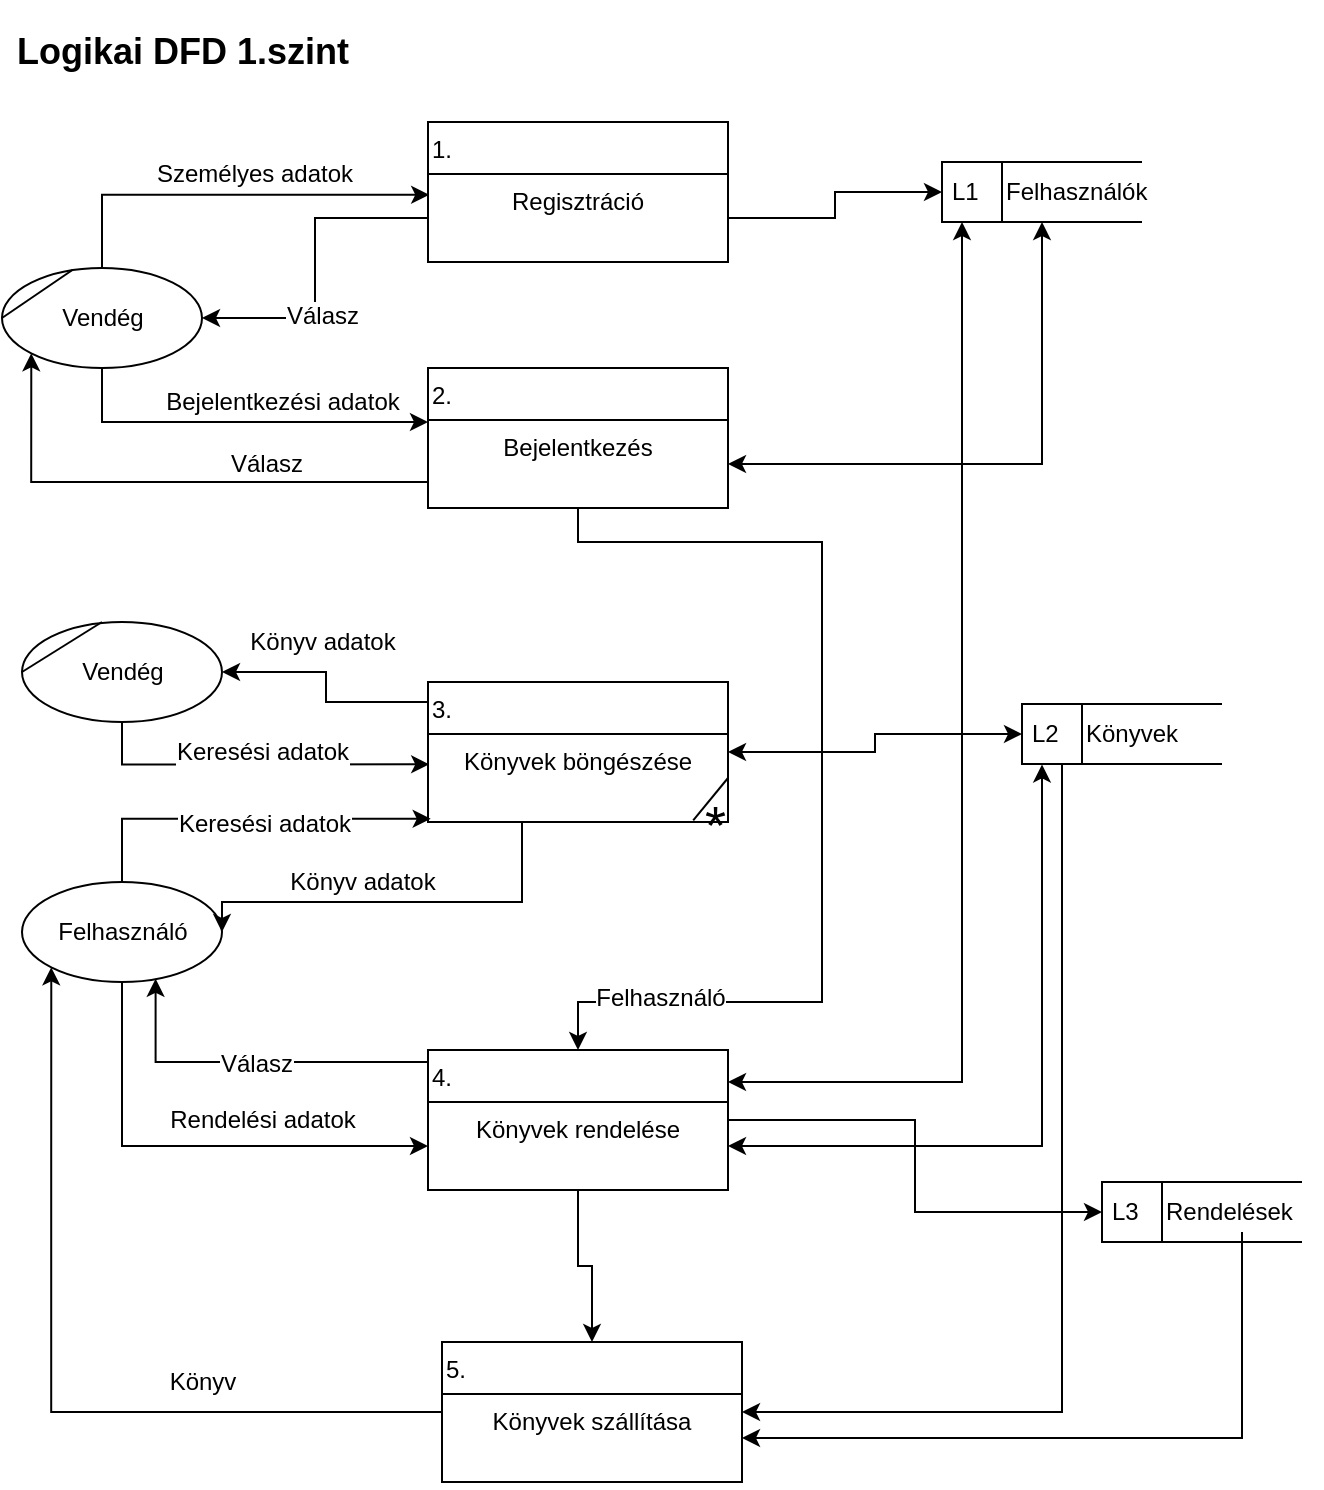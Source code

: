 <mxfile version="12.8.0" type="device" pages="5"><diagram id="Dex--o-Fg27r2lw3h0oc" name="Page-1"><mxGraphModel dx="1422" dy="713" grid="1" gridSize="10" guides="1" tooltips="1" connect="1" arrows="1" fold="1" page="1" pageScale="1" pageWidth="827" pageHeight="1169" math="0" shadow="0"><root><mxCell id="0"/><mxCell id="1" parent="0"/><mxCell id="naQja85ROLotgSGWXkZb-15" style="edgeStyle=orthogonalEdgeStyle;rounded=0;orthogonalLoop=1;jettySize=auto;html=1;entryX=0.004;entryY=0.236;entryDx=0;entryDy=0;entryPerimeter=0;" parent="1" source="naQja85ROLotgSGWXkZb-1" target="naQja85ROLotgSGWXkZb-8" edge="1"><mxGeometry relative="1" as="geometry"/></mxCell><mxCell id="naQja85ROLotgSGWXkZb-16" value="Személyes adatok" style="text;html=1;resizable=0;points=[];align=center;verticalAlign=middle;labelBackgroundColor=#ffffff;" parent="naQja85ROLotgSGWXkZb-15" vertex="1" connectable="0"><mxGeometry x="-0.318" y="-2" relative="1" as="geometry"><mxPoint x="44" y="-13" as="offset"/></mxGeometry></mxCell><mxCell id="naQja85ROLotgSGWXkZb-17" style="edgeStyle=orthogonalEdgeStyle;rounded=0;orthogonalLoop=1;jettySize=auto;html=1;" parent="1" source="naQja85ROLotgSGWXkZb-1" target="naQja85ROLotgSGWXkZb-12" edge="1"><mxGeometry relative="1" as="geometry"><Array as="points"><mxPoint x="100" y="270"/></Array></mxGeometry></mxCell><mxCell id="naQja85ROLotgSGWXkZb-18" value="Bejelentkezési adatok" style="text;html=1;resizable=0;points=[];align=center;verticalAlign=middle;labelBackgroundColor=#ffffff;" parent="naQja85ROLotgSGWXkZb-17" vertex="1" connectable="0"><mxGeometry x="0.052" y="32" relative="1" as="geometry"><mxPoint x="17" y="22" as="offset"/></mxGeometry></mxCell><mxCell id="naQja85ROLotgSGWXkZb-1" value="Vendég" style="shape=ellipse;html=1;dashed=0;whitespace=wrap;perimeter=ellipsePerimeter;" parent="1" vertex="1"><mxGeometry x="50" y="193" width="100" height="50" as="geometry"/></mxCell><mxCell id="naQja85ROLotgSGWXkZb-33" style="edgeStyle=orthogonalEdgeStyle;rounded=0;orthogonalLoop=1;jettySize=auto;html=1;entryX=0.009;entryY=0.964;entryDx=0;entryDy=0;entryPerimeter=0;startArrow=none;startFill=0;" parent="1" source="naQja85ROLotgSGWXkZb-2" target="naQja85ROLotgSGWXkZb-24" edge="1"><mxGeometry relative="1" as="geometry"/></mxCell><mxCell id="naQja85ROLotgSGWXkZb-34" value="Keresési adatok" style="text;html=1;resizable=0;points=[];align=center;verticalAlign=middle;labelBackgroundColor=#ffffff;" parent="naQja85ROLotgSGWXkZb-33" vertex="1" connectable="0"><mxGeometry x="0.441" y="-1" relative="1" as="geometry"><mxPoint x="-32" y="1" as="offset"/></mxGeometry></mxCell><mxCell id="naQja85ROLotgSGWXkZb-43" style="edgeStyle=orthogonalEdgeStyle;rounded=0;orthogonalLoop=1;jettySize=auto;html=1;startArrow=none;startFill=0;" parent="1" source="naQja85ROLotgSGWXkZb-2" target="naQja85ROLotgSGWXkZb-26" edge="1"><mxGeometry relative="1" as="geometry"/></mxCell><mxCell id="naQja85ROLotgSGWXkZb-44" value="Rendelési adatok" style="text;html=1;resizable=0;points=[];align=center;verticalAlign=middle;labelBackgroundColor=#ffffff;" parent="naQja85ROLotgSGWXkZb-43" vertex="1" connectable="0"><mxGeometry x="-0.326" y="35" relative="1" as="geometry"><mxPoint x="35" y="-10" as="offset"/></mxGeometry></mxCell><mxCell id="naQja85ROLotgSGWXkZb-2" value="Felhasználó" style="shape=ellipse;html=1;dashed=0;whitespace=wrap;perimeter=ellipsePerimeter;" parent="1" vertex="1"><mxGeometry x="60" y="500" width="100" height="50" as="geometry"/></mxCell><mxCell id="naQja85ROLotgSGWXkZb-7" value="1." style="swimlane;fontStyle=0;childLayout=stackLayout;horizontal=1;startSize=26;fillColor=none;horizontalStack=0;resizeParent=1;resizeParentMax=0;resizeLast=0;collapsible=1;marginBottom=0;align=left;" parent="1" vertex="1"><mxGeometry x="263" y="120" width="150" height="70" as="geometry"><mxRectangle x="350" y="180" width="40" height="26" as="alternateBounds"/></mxGeometry></mxCell><mxCell id="naQja85ROLotgSGWXkZb-8" value="Regisztráció" style="text;strokeColor=none;fillColor=none;align=center;verticalAlign=top;spacingLeft=4;spacingRight=4;overflow=hidden;rotatable=0;points=[[0,0.5],[1,0.5]];portConstraint=eastwest;" parent="naQja85ROLotgSGWXkZb-7" vertex="1"><mxGeometry y="26" width="150" height="44" as="geometry"/></mxCell><mxCell id="naQja85ROLotgSGWXkZb-19" style="edgeStyle=orthogonalEdgeStyle;rounded=0;orthogonalLoop=1;jettySize=auto;html=1;entryX=0;entryY=1;entryDx=0;entryDy=0;" parent="1" source="naQja85ROLotgSGWXkZb-11" target="naQja85ROLotgSGWXkZb-1" edge="1"><mxGeometry relative="1" as="geometry"><Array as="points"><mxPoint x="65" y="300"/></Array></mxGeometry></mxCell><mxCell id="naQja85ROLotgSGWXkZb-20" value="Válasz" style="text;html=1;resizable=0;points=[];align=center;verticalAlign=middle;labelBackgroundColor=#ffffff;" parent="naQja85ROLotgSGWXkZb-19" vertex="1" connectable="0"><mxGeometry x="-0.367" y="-3" relative="1" as="geometry"><mxPoint x="2" y="-6" as="offset"/></mxGeometry></mxCell><mxCell id="naQja85ROLotgSGWXkZb-45" style="edgeStyle=orthogonalEdgeStyle;rounded=0;orthogonalLoop=1;jettySize=auto;html=1;startArrow=none;startFill=0;" parent="1" source="naQja85ROLotgSGWXkZb-11" target="naQja85ROLotgSGWXkZb-25" edge="1"><mxGeometry relative="1" as="geometry"><Array as="points"><mxPoint x="338" y="330"/><mxPoint x="460" y="330"/><mxPoint x="460" y="560"/><mxPoint x="338" y="560"/></Array></mxGeometry></mxCell><mxCell id="naQja85ROLotgSGWXkZb-46" value="Felhasználó" style="text;html=1;resizable=0;points=[];align=center;verticalAlign=middle;labelBackgroundColor=#ffffff;" parent="naQja85ROLotgSGWXkZb-45" vertex="1" connectable="0"><mxGeometry x="0.748" y="-2" relative="1" as="geometry"><mxPoint as="offset"/></mxGeometry></mxCell><mxCell id="naQja85ROLotgSGWXkZb-11" value="2." style="swimlane;fontStyle=0;childLayout=stackLayout;horizontal=1;startSize=26;fillColor=none;horizontalStack=0;resizeParent=1;resizeParentMax=0;resizeLast=0;collapsible=1;marginBottom=0;align=left;" parent="1" vertex="1"><mxGeometry x="263" y="243" width="150" height="70" as="geometry"><mxRectangle x="350" y="180" width="40" height="26" as="alternateBounds"/></mxGeometry></mxCell><mxCell id="naQja85ROLotgSGWXkZb-12" value="Bejelentkezés" style="text;strokeColor=none;fillColor=none;align=center;verticalAlign=top;spacingLeft=4;spacingRight=4;overflow=hidden;rotatable=0;points=[[0,0.5],[1,0.5]];portConstraint=eastwest;" parent="naQja85ROLotgSGWXkZb-11" vertex="1"><mxGeometry y="26" width="150" height="44" as="geometry"/></mxCell><mxCell id="naQja85ROLotgSGWXkZb-22" style="edgeStyle=orthogonalEdgeStyle;rounded=0;orthogonalLoop=1;jettySize=auto;html=1;entryX=1;entryY=0.5;entryDx=0;entryDy=0;startArrow=classic;startFill=1;" parent="1" source="naQja85ROLotgSGWXkZb-13" target="naQja85ROLotgSGWXkZb-12" edge="1"><mxGeometry relative="1" as="geometry"/></mxCell><mxCell id="naQja85ROLotgSGWXkZb-13" value="L1" style="html=1;dashed=0;whitespace=wrap;shape=mxgraph.dfd.dataStoreID;align=left;spacingLeft=3;points=[[0,0],[0.5,0],[1,0],[0,0.5],[1,0.5],[0,1],[0.5,1],[1,1]];" parent="1" vertex="1"><mxGeometry x="520" y="140" width="100" height="30" as="geometry"/></mxCell><mxCell id="naQja85ROLotgSGWXkZb-21" style="edgeStyle=orthogonalEdgeStyle;rounded=0;orthogonalLoop=1;jettySize=auto;html=1;entryX=0;entryY=0.5;entryDx=0;entryDy=0;" parent="1" source="naQja85ROLotgSGWXkZb-8" target="naQja85ROLotgSGWXkZb-13" edge="1"><mxGeometry relative="1" as="geometry"/></mxCell><mxCell id="naQja85ROLotgSGWXkZb-31" style="edgeStyle=orthogonalEdgeStyle;rounded=0;orthogonalLoop=1;jettySize=auto;html=1;entryX=1;entryY=0.5;entryDx=0;entryDy=0;startArrow=none;startFill=0;" parent="1" source="naQja85ROLotgSGWXkZb-23" target="naQja85ROLotgSGWXkZb-27" edge="1"><mxGeometry relative="1" as="geometry"><Array as="points"><mxPoint x="212" y="410"/><mxPoint x="212" y="395"/></Array></mxGeometry></mxCell><mxCell id="naQja85ROLotgSGWXkZb-32" value="Könyv adatok" style="text;html=1;resizable=0;points=[];align=center;verticalAlign=middle;labelBackgroundColor=#ffffff;" parent="naQja85ROLotgSGWXkZb-31" vertex="1" connectable="0"><mxGeometry x="0.203" y="-4" relative="1" as="geometry"><mxPoint x="3" y="-11" as="offset"/></mxGeometry></mxCell><mxCell id="naQja85ROLotgSGWXkZb-35" style="edgeStyle=orthogonalEdgeStyle;rounded=0;orthogonalLoop=1;jettySize=auto;html=1;entryX=1;entryY=0.5;entryDx=0;entryDy=0;startArrow=none;startFill=0;" parent="1" source="naQja85ROLotgSGWXkZb-23" target="naQja85ROLotgSGWXkZb-2" edge="1"><mxGeometry relative="1" as="geometry"><Array as="points"><mxPoint x="310" y="510"/><mxPoint x="160" y="510"/></Array></mxGeometry></mxCell><mxCell id="naQja85ROLotgSGWXkZb-36" value="Könyv adatok" style="text;html=1;resizable=0;points=[];align=center;verticalAlign=middle;labelBackgroundColor=#ffffff;" parent="naQja85ROLotgSGWXkZb-35" vertex="1" connectable="0"><mxGeometry x="0.298" y="-3" relative="1" as="geometry"><mxPoint x="13" y="-7" as="offset"/></mxGeometry></mxCell><mxCell id="naQja85ROLotgSGWXkZb-38" style="edgeStyle=orthogonalEdgeStyle;rounded=0;orthogonalLoop=1;jettySize=auto;html=1;entryX=0;entryY=0.5;entryDx=0;entryDy=0;startArrow=classic;startFill=1;" parent="1" source="naQja85ROLotgSGWXkZb-23" target="naQja85ROLotgSGWXkZb-37" edge="1"><mxGeometry relative="1" as="geometry"/></mxCell><mxCell id="naQja85ROLotgSGWXkZb-23" value="3." style="swimlane;fontStyle=0;childLayout=stackLayout;horizontal=1;startSize=26;fillColor=none;horizontalStack=0;resizeParent=1;resizeParentMax=0;resizeLast=0;collapsible=1;marginBottom=0;align=left;" parent="1" vertex="1"><mxGeometry x="263" y="400" width="150" height="70" as="geometry"><mxRectangle x="350" y="180" width="40" height="26" as="alternateBounds"/></mxGeometry></mxCell><mxCell id="naQja85ROLotgSGWXkZb-24" value="Könyvek böngészése" style="text;strokeColor=none;fillColor=none;align=center;verticalAlign=top;spacingLeft=4;spacingRight=4;overflow=hidden;rotatable=0;points=[[0,0.5],[1,0.5]];portConstraint=eastwest;" parent="naQja85ROLotgSGWXkZb-23" vertex="1"><mxGeometry y="26" width="150" height="44" as="geometry"/></mxCell><mxCell id="naQja85ROLotgSGWXkZb-59" value="" style="endArrow=none;html=1;entryX=1;entryY=0.5;entryDx=0;entryDy=0;exitX=0.884;exitY=0.982;exitDx=0;exitDy=0;exitPerimeter=0;" parent="naQja85ROLotgSGWXkZb-23" source="naQja85ROLotgSGWXkZb-24" target="naQja85ROLotgSGWXkZb-24" edge="1"><mxGeometry width="50" height="50" relative="1" as="geometry"><mxPoint x="-213" y="470" as="sourcePoint"/><mxPoint x="-163" y="420" as="targetPoint"/></mxGeometry></mxCell><mxCell id="naQja85ROLotgSGWXkZb-39" style="edgeStyle=orthogonalEdgeStyle;rounded=0;orthogonalLoop=1;jettySize=auto;html=1;entryX=0.1;entryY=1;entryDx=0;entryDy=0;entryPerimeter=0;startArrow=classic;startFill=1;" parent="1" source="naQja85ROLotgSGWXkZb-25" target="naQja85ROLotgSGWXkZb-13" edge="1"><mxGeometry relative="1" as="geometry"><Array as="points"><mxPoint x="530" y="600"/></Array></mxGeometry></mxCell><mxCell id="naQja85ROLotgSGWXkZb-42" style="edgeStyle=orthogonalEdgeStyle;rounded=0;orthogonalLoop=1;jettySize=auto;html=1;entryX=0;entryY=0.5;entryDx=0;entryDy=0;startArrow=none;startFill=0;" parent="1" source="naQja85ROLotgSGWXkZb-25" target="naQja85ROLotgSGWXkZb-41" edge="1"><mxGeometry relative="1" as="geometry"/></mxCell><mxCell id="n5wov1AX1bAlxisEDjjd-2" style="edgeStyle=orthogonalEdgeStyle;rounded=0;orthogonalLoop=1;jettySize=auto;html=1;entryX=0.668;entryY=0.968;entryDx=0;entryDy=0;entryPerimeter=0;startArrow=none;startFill=0;endArrow=classic;endFill=1;fontSize=12;" parent="1" source="naQja85ROLotgSGWXkZb-25" target="naQja85ROLotgSGWXkZb-2" edge="1"><mxGeometry relative="1" as="geometry"><Array as="points"><mxPoint x="127" y="590"/></Array></mxGeometry></mxCell><mxCell id="n5wov1AX1bAlxisEDjjd-3" value="Válasz" style="text;html=1;resizable=0;points=[];align=center;verticalAlign=middle;labelBackgroundColor=#ffffff;fontSize=12;" parent="n5wov1AX1bAlxisEDjjd-2" vertex="1" connectable="0"><mxGeometry x="-0.029" y="1" relative="1" as="geometry"><mxPoint as="offset"/></mxGeometry></mxCell><mxCell id="8-DbtvxXJsFR5BbwrOw9-1" style="edgeStyle=orthogonalEdgeStyle;rounded=0;orthogonalLoop=1;jettySize=auto;html=1;entryX=0.5;entryY=0;entryDx=0;entryDy=0;startArrow=none;startFill=0;endArrow=classic;endFill=1;fontSize=12;" parent="1" source="naQja85ROLotgSGWXkZb-25" target="naQja85ROLotgSGWXkZb-52" edge="1"><mxGeometry relative="1" as="geometry"/></mxCell><mxCell id="naQja85ROLotgSGWXkZb-25" value="4." style="swimlane;fontStyle=0;childLayout=stackLayout;horizontal=1;startSize=26;fillColor=none;horizontalStack=0;resizeParent=1;resizeParentMax=0;resizeLast=0;collapsible=1;marginBottom=0;align=left;" parent="1" vertex="1"><mxGeometry x="263" y="584" width="150" height="70" as="geometry"><mxRectangle x="350" y="180" width="40" height="26" as="alternateBounds"/></mxGeometry></mxCell><mxCell id="naQja85ROLotgSGWXkZb-26" value="Könyvek rendelése" style="text;strokeColor=none;fillColor=none;align=center;verticalAlign=top;spacingLeft=4;spacingRight=4;overflow=hidden;rotatable=0;points=[[0,0.5],[1,0.5]];portConstraint=eastwest;" parent="naQja85ROLotgSGWXkZb-25" vertex="1"><mxGeometry y="26" width="150" height="44" as="geometry"/></mxCell><mxCell id="naQja85ROLotgSGWXkZb-29" style="edgeStyle=orthogonalEdgeStyle;rounded=0;orthogonalLoop=1;jettySize=auto;html=1;entryX=0.004;entryY=0.345;entryDx=0;entryDy=0;entryPerimeter=0;startArrow=none;startFill=0;" parent="1" source="naQja85ROLotgSGWXkZb-27" target="naQja85ROLotgSGWXkZb-24" edge="1"><mxGeometry relative="1" as="geometry"/></mxCell><mxCell id="naQja85ROLotgSGWXkZb-30" value="Keresési adatok" style="text;html=1;resizable=0;points=[];align=center;verticalAlign=middle;labelBackgroundColor=#ffffff;" parent="naQja85ROLotgSGWXkZb-29" vertex="1" connectable="0"><mxGeometry x="-0.211" y="-1" relative="1" as="geometry"><mxPoint x="22" y="-7" as="offset"/></mxGeometry></mxCell><mxCell id="naQja85ROLotgSGWXkZb-27" value="Vendég" style="shape=ellipse;html=1;dashed=0;whitespace=wrap;perimeter=ellipsePerimeter;align=center;" parent="1" vertex="1"><mxGeometry x="60" y="370" width="100" height="50" as="geometry"/></mxCell><mxCell id="naQja85ROLotgSGWXkZb-28" value="" style="endArrow=none;html=1;exitX=0;exitY=0.5;exitDx=0;exitDy=0;entryX=0.352;entryY=0.02;entryDx=0;entryDy=0;entryPerimeter=0;" parent="1" source="naQja85ROLotgSGWXkZb-1" target="naQja85ROLotgSGWXkZb-1" edge="1"><mxGeometry width="50" height="50" relative="1" as="geometry"><mxPoint x="50" y="240" as="sourcePoint"/><mxPoint x="90" y="190" as="targetPoint"/></mxGeometry></mxCell><mxCell id="naQja85ROLotgSGWXkZb-37" value="L2" style="html=1;dashed=0;whitespace=wrap;shape=mxgraph.dfd.dataStoreID;align=left;spacingLeft=3;points=[[0,0],[0.5,0],[1,0],[0,0.5],[1,0.5],[0,1],[0.5,1],[1,1]];" parent="1" vertex="1"><mxGeometry x="560" y="411" width="100" height="30" as="geometry"/></mxCell><mxCell id="naQja85ROLotgSGWXkZb-40" style="edgeStyle=orthogonalEdgeStyle;rounded=0;orthogonalLoop=1;jettySize=auto;html=1;entryX=0.1;entryY=1.007;entryDx=0;entryDy=0;entryPerimeter=0;startArrow=classic;startFill=1;" parent="1" source="naQja85ROLotgSGWXkZb-26" target="naQja85ROLotgSGWXkZb-37" edge="1"><mxGeometry relative="1" as="geometry"/></mxCell><mxCell id="naQja85ROLotgSGWXkZb-41" value="L3" style="html=1;dashed=0;whitespace=wrap;shape=mxgraph.dfd.dataStoreID;align=left;spacingLeft=3;points=[[0,0],[0.5,0],[1,0],[0,0.5],[1,0.5],[0,1],[0.5,1],[1,1]];" parent="1" vertex="1"><mxGeometry x="600" y="650" width="100" height="30" as="geometry"/></mxCell><mxCell id="naQja85ROLotgSGWXkZb-48" value="" style="endArrow=none;html=1;exitX=0;exitY=0.5;exitDx=0;exitDy=0;" parent="1" source="naQja85ROLotgSGWXkZb-27" edge="1"><mxGeometry width="50" height="50" relative="1" as="geometry"><mxPoint x="60" y="410" as="sourcePoint"/><mxPoint x="100" y="370" as="targetPoint"/></mxGeometry></mxCell><mxCell id="naQja85ROLotgSGWXkZb-49" value="Felhasználók" style="text;html=1;resizable=0;points=[];autosize=1;align=left;verticalAlign=top;spacingTop=-4;" parent="1" vertex="1"><mxGeometry x="550" y="145" width="90" height="20" as="geometry"/></mxCell><mxCell id="naQja85ROLotgSGWXkZb-50" value="Könyvek" style="text;html=1;resizable=0;points=[];autosize=1;align=left;verticalAlign=top;spacingTop=-4;" parent="1" vertex="1"><mxGeometry x="590" y="416" width="60" height="20" as="geometry"/></mxCell><mxCell id="naQja85ROLotgSGWXkZb-56" style="edgeStyle=orthogonalEdgeStyle;rounded=0;orthogonalLoop=1;jettySize=auto;html=1;entryX=1;entryY=0.5;entryDx=0;entryDy=0;startArrow=none;startFill=0;" parent="1" source="naQja85ROLotgSGWXkZb-51" target="naQja85ROLotgSGWXkZb-53" edge="1"><mxGeometry relative="1" as="geometry"/></mxCell><mxCell id="naQja85ROLotgSGWXkZb-51" value="Rendelések" style="text;html=1;resizable=0;points=[];autosize=1;align=left;verticalAlign=top;spacingTop=-4;" parent="1" vertex="1"><mxGeometry x="630" y="655" width="80" height="20" as="geometry"/></mxCell><mxCell id="naQja85ROLotgSGWXkZb-54" style="edgeStyle=orthogonalEdgeStyle;rounded=0;orthogonalLoop=1;jettySize=auto;html=1;startArrow=classic;startFill=1;endArrow=none;endFill=0;" parent="1" source="naQja85ROLotgSGWXkZb-52" target="naQja85ROLotgSGWXkZb-37" edge="1"><mxGeometry relative="1" as="geometry"><Array as="points"><mxPoint x="580" y="765"/></Array></mxGeometry></mxCell><mxCell id="naQja85ROLotgSGWXkZb-57" style="edgeStyle=orthogonalEdgeStyle;rounded=0;orthogonalLoop=1;jettySize=auto;html=1;entryX=0;entryY=1;entryDx=0;entryDy=0;startArrow=none;startFill=0;" parent="1" source="naQja85ROLotgSGWXkZb-52" target="naQja85ROLotgSGWXkZb-2" edge="1"><mxGeometry relative="1" as="geometry"/></mxCell><mxCell id="naQja85ROLotgSGWXkZb-58" value="Könyv" style="text;html=1;resizable=0;points=[];align=center;verticalAlign=middle;labelBackgroundColor=#ffffff;" parent="naQja85ROLotgSGWXkZb-57" vertex="1" connectable="0"><mxGeometry x="-0.381" y="-6" relative="1" as="geometry"><mxPoint x="9" y="-9" as="offset"/></mxGeometry></mxCell><mxCell id="naQja85ROLotgSGWXkZb-52" value="5." style="swimlane;fontStyle=0;childLayout=stackLayout;horizontal=1;startSize=26;fillColor=none;horizontalStack=0;resizeParent=1;resizeParentMax=0;resizeLast=0;collapsible=1;marginBottom=0;align=left;" parent="1" vertex="1"><mxGeometry x="270" y="730" width="150" height="70" as="geometry"><mxRectangle x="350" y="180" width="40" height="26" as="alternateBounds"/></mxGeometry></mxCell><mxCell id="naQja85ROLotgSGWXkZb-53" value="Könyvek szállítása" style="text;strokeColor=none;fillColor=none;align=center;verticalAlign=top;spacingLeft=4;spacingRight=4;overflow=hidden;rotatable=0;points=[[0,0.5],[1,0.5]];portConstraint=eastwest;" parent="naQja85ROLotgSGWXkZb-52" vertex="1"><mxGeometry y="26" width="150" height="44" as="geometry"/></mxCell><mxCell id="naQja85ROLotgSGWXkZb-60" value="*" style="text;html=1;resizable=0;points=[];autosize=1;align=right;verticalAlign=bottom;spacingTop=-4;fontSize=27;labelPosition=left;verticalLabelPosition=top;" parent="1" vertex="1"><mxGeometry x="413" y="490" width="20" height="20" as="geometry"/></mxCell><mxCell id="OhlNc0prwrBTpy8iQQ1R-1" style="edgeStyle=orthogonalEdgeStyle;rounded=0;orthogonalLoop=1;jettySize=auto;html=1;entryX=1;entryY=0.5;entryDx=0;entryDy=0;startArrow=none;startFill=0;endArrow=classic;endFill=1;fontSize=12;" parent="1" source="naQja85ROLotgSGWXkZb-8" target="naQja85ROLotgSGWXkZb-1" edge="1"><mxGeometry relative="1" as="geometry"/></mxCell><mxCell id="OhlNc0prwrBTpy8iQQ1R-2" value="Válasz" style="text;html=1;resizable=0;points=[];align=center;verticalAlign=middle;labelBackgroundColor=#ffffff;fontSize=12;" parent="OhlNc0prwrBTpy8iQQ1R-1" vertex="1" connectable="0"><mxGeometry x="0.191" y="-3" relative="1" as="geometry"><mxPoint x="6" y="8" as="offset"/></mxGeometry></mxCell><mxCell id="ct_XjQ8pzJp_ze86QV4Q-1" value="&lt;h2&gt;Logikai DFD 1.szint&lt;/h2&gt;" style="text;html=1;align=center;verticalAlign=middle;resizable=0;points=[];autosize=1;" vertex="1" parent="1"><mxGeometry x="50" y="60" width="180" height="50" as="geometry"/></mxCell></root></mxGraphModel></diagram><diagram id="E3DHKG3Lny0LKk9NBCO2" name="Page-2"><mxGraphModel dx="1673" dy="839" grid="1" gridSize="10" guides="1" tooltips="1" connect="1" arrows="1" fold="1" page="1" pageScale="1" pageWidth="827" pageHeight="1169" math="0" shadow="0"><root><mxCell id="fCQuZ8JdMavADfHyXUpM-0"/><mxCell id="fCQuZ8JdMavADfHyXUpM-1" parent="fCQuZ8JdMavADfHyXUpM-0"/><mxCell id="jLLs5Ni0uWfMCStu8Lew-0" style="edgeStyle=orthogonalEdgeStyle;rounded=0;orthogonalLoop=1;jettySize=auto;html=1;entryX=-0.004;entryY=0.331;entryDx=0;entryDy=0;entryPerimeter=0;startArrow=none;startFill=0;endArrow=classic;endFill=1;fontSize=12;" parent="fCQuZ8JdMavADfHyXUpM-1" source="fCQuZ8JdMavADfHyXUpM-3" target="DsXk8vYqBbhX0YfMfgaJ-3" edge="1"><mxGeometry relative="1" as="geometry"/></mxCell><mxCell id="jLLs5Ni0uWfMCStu8Lew-1" value="Személyes adatok" style="text;html=1;resizable=0;points=[];align=center;verticalAlign=middle;labelBackgroundColor=#ffffff;fontSize=12;" parent="jLLs5Ni0uWfMCStu8Lew-0" vertex="1" connectable="0"><mxGeometry x="-0.168" y="-1" relative="1" as="geometry"><mxPoint x="2" y="-8" as="offset"/></mxGeometry></mxCell><mxCell id="fCQuZ8JdMavADfHyXUpM-3" value="Vendég" style="shape=ellipse;html=1;dashed=0;whitespace=wrap;perimeter=ellipsePerimeter;fontSize=12;align=center;" parent="fCQuZ8JdMavADfHyXUpM-1" vertex="1"><mxGeometry x="30" y="235" width="100" height="50" as="geometry"/></mxCell><mxCell id="jZcaV0tnbiNQL_H4y_YL-9" value="1." style="swimlane;fontSize=12;align=left;" parent="fCQuZ8JdMavADfHyXUpM-1" vertex="1"><mxGeometry x="201" y="50" width="460" height="480" as="geometry"/></mxCell><mxCell id="EqII1HhAC6JN_2L8OOSk-2" style="edgeStyle=orthogonalEdgeStyle;rounded=0;orthogonalLoop=1;jettySize=auto;html=1;entryX=0.5;entryY=0;entryDx=0;entryDy=0;startArrow=none;startFill=0;endArrow=classic;endFill=1;fontSize=12;" parent="jZcaV0tnbiNQL_H4y_YL-9" source="DsXk8vYqBbhX0YfMfgaJ-0" target="DsXk8vYqBbhX0YfMfgaJ-5" edge="1"><mxGeometry relative="1" as="geometry"/></mxCell><mxCell id="DsXk8vYqBbhX0YfMfgaJ-0" value="1.1" style="swimlane;fontStyle=0;childLayout=stackLayout;horizontal=1;startSize=26;fillColor=none;horizontalStack=0;resizeParent=1;resizeParentMax=0;resizeLast=0;collapsible=1;marginBottom=0;fontSize=12;align=left;" parent="jZcaV0tnbiNQL_H4y_YL-9" vertex="1"><mxGeometry x="100" y="80" width="150" height="90" as="geometry"/></mxCell><mxCell id="DsXk8vYqBbhX0YfMfgaJ-3" value="Adatok megadása" style="text;strokeColor=none;fillColor=none;align=left;verticalAlign=top;spacingLeft=4;spacingRight=4;overflow=hidden;rotatable=0;points=[[0,0.5],[1,0.5]];portConstraint=eastwest;" parent="DsXk8vYqBbhX0YfMfgaJ-0" vertex="1"><mxGeometry y="26" width="150" height="64" as="geometry"/></mxCell><mxCell id="EqII1HhAC6JN_2L8OOSk-9" value="" style="endArrow=none;html=1;fontSize=12;exitX=0.828;exitY=1.019;exitDx=0;exitDy=0;exitPerimeter=0;entryX=1.009;entryY=0.731;entryDx=0;entryDy=0;entryPerimeter=0;" parent="DsXk8vYqBbhX0YfMfgaJ-0" source="DsXk8vYqBbhX0YfMfgaJ-3" target="DsXk8vYqBbhX0YfMfgaJ-3" edge="1"><mxGeometry width="50" height="50" relative="1" as="geometry"><mxPoint x="229" y="100" as="sourcePoint"/><mxPoint x="279" y="50" as="targetPoint"/></mxGeometry></mxCell><mxCell id="EqII1HhAC6JN_2L8OOSk-4" style="edgeStyle=orthogonalEdgeStyle;rounded=0;orthogonalLoop=1;jettySize=auto;html=1;entryX=0.5;entryY=0;entryDx=0;entryDy=0;startArrow=none;startFill=0;endArrow=classic;endFill=1;fontSize=12;" parent="jZcaV0tnbiNQL_H4y_YL-9" source="DsXk8vYqBbhX0YfMfgaJ-5" target="DsXk8vYqBbhX0YfMfgaJ-7" edge="1"><mxGeometry relative="1" as="geometry"/></mxCell><mxCell id="DsXk8vYqBbhX0YfMfgaJ-5" value="1.2" style="swimlane;fontStyle=0;childLayout=stackLayout;horizontal=1;startSize=26;fillColor=none;horizontalStack=0;resizeParent=1;resizeParentMax=0;resizeLast=0;collapsible=1;marginBottom=0;fontSize=12;align=left;" parent="jZcaV0tnbiNQL_H4y_YL-9" vertex="1"><mxGeometry x="100" y="210" width="150" height="90" as="geometry"/></mxCell><mxCell id="DsXk8vYqBbhX0YfMfgaJ-6" value="Felhasználó keresése" style="text;strokeColor=none;fillColor=none;align=left;verticalAlign=top;spacingLeft=4;spacingRight=4;overflow=hidden;rotatable=0;points=[[0,0.5],[1,0.5]];portConstraint=eastwest;" parent="DsXk8vYqBbhX0YfMfgaJ-5" vertex="1"><mxGeometry y="26" width="150" height="64" as="geometry"/></mxCell><mxCell id="EqII1HhAC6JN_2L8OOSk-10" value="" style="endArrow=none;html=1;fontSize=12;exitX=0.876;exitY=1.013;exitDx=0;exitDy=0;exitPerimeter=0;entryX=1.015;entryY=0.725;entryDx=0;entryDy=0;entryPerimeter=0;" parent="DsXk8vYqBbhX0YfMfgaJ-5" source="DsXk8vYqBbhX0YfMfgaJ-6" target="DsXk8vYqBbhX0YfMfgaJ-6" edge="1"><mxGeometry width="50" height="50" relative="1" as="geometry"><mxPoint x="134.2" y="-28.784" as="sourcePoint"/><mxPoint x="161.35" y="-47.216" as="targetPoint"/></mxGeometry></mxCell><mxCell id="DsXk8vYqBbhX0YfMfgaJ-7" value="1.3" style="swimlane;fontStyle=0;childLayout=stackLayout;horizontal=1;startSize=26;fillColor=none;horizontalStack=0;resizeParent=1;resizeParentMax=0;resizeLast=0;collapsible=1;marginBottom=0;fontSize=12;align=left;" parent="jZcaV0tnbiNQL_H4y_YL-9" vertex="1"><mxGeometry x="100" y="350" width="150" height="90" as="geometry"/></mxCell><mxCell id="DsXk8vYqBbhX0YfMfgaJ-8" value="Felhasználó létrehozása" style="text;strokeColor=none;fillColor=none;align=left;verticalAlign=top;spacingLeft=4;spacingRight=4;overflow=hidden;rotatable=0;points=[[0,0.5],[1,0.5]];portConstraint=eastwest;" parent="DsXk8vYqBbhX0YfMfgaJ-7" vertex="1"><mxGeometry y="26" width="150" height="64" as="geometry"/></mxCell><mxCell id="EqII1HhAC6JN_2L8OOSk-11" value="" style="endArrow=none;html=1;fontSize=12;exitX=0.908;exitY=0.988;exitDx=0;exitDy=0;exitPerimeter=0;entryX=0.999;entryY=0.663;entryDx=0;entryDy=0;entryPerimeter=0;" parent="DsXk8vYqBbhX0YfMfgaJ-7" source="DsXk8vYqBbhX0YfMfgaJ-8" target="DsXk8vYqBbhX0YfMfgaJ-8" edge="1"><mxGeometry width="50" height="50" relative="1" as="geometry"><mxPoint x="144.2" y="-158.784" as="sourcePoint"/><mxPoint x="171.35" y="-177.216" as="targetPoint"/></mxGeometry></mxCell><mxCell id="EqII1HhAC6JN_2L8OOSk-3" style="edgeStyle=orthogonalEdgeStyle;rounded=0;orthogonalLoop=1;jettySize=auto;html=1;entryX=1;entryY=0.5;entryDx=0;entryDy=0;startArrow=none;startFill=0;endArrow=classic;endFill=1;fontSize=12;" parent="jZcaV0tnbiNQL_H4y_YL-9" source="DsXk8vYqBbhX0YfMfgaJ-3" target="DsXk8vYqBbhX0YfMfgaJ-8" edge="1"><mxGeometry relative="1" as="geometry"><Array as="points"><mxPoint x="270" y="138"/><mxPoint x="270" y="408"/></Array></mxGeometry></mxCell><mxCell id="EqII1HhAC6JN_2L8OOSk-12" value="*" style="text;html=1;resizable=0;points=[];autosize=1;align=right;verticalAlign=bottom;spacingTop=-4;fontSize=27;labelPosition=left;verticalLabelPosition=top;" parent="jZcaV0tnbiNQL_H4y_YL-9" vertex="1"><mxGeometry x="249" y="190" width="20" height="20" as="geometry"/></mxCell><mxCell id="EqII1HhAC6JN_2L8OOSk-13" value="*" style="text;html=1;resizable=0;points=[];autosize=1;align=right;verticalAlign=bottom;spacingTop=-4;fontSize=27;labelPosition=left;verticalLabelPosition=top;" parent="jZcaV0tnbiNQL_H4y_YL-9" vertex="1"><mxGeometry x="250" y="320" width="20" height="20" as="geometry"/></mxCell><mxCell id="EqII1HhAC6JN_2L8OOSk-15" value="*" style="text;html=1;resizable=0;points=[];autosize=1;align=right;verticalAlign=bottom;spacingTop=-4;fontSize=27;labelPosition=left;verticalLabelPosition=top;" parent="jZcaV0tnbiNQL_H4y_YL-9" vertex="1"><mxGeometry x="250" y="460" width="20" height="20" as="geometry"/></mxCell><mxCell id="EqII1HhAC6JN_2L8OOSk-0" style="edgeStyle=orthogonalEdgeStyle;rounded=0;orthogonalLoop=1;jettySize=auto;html=1;entryX=0.5;entryY=1;entryDx=0;entryDy=0;startArrow=none;startFill=0;endArrow=classic;endFill=1;fontSize=12;" parent="fCQuZ8JdMavADfHyXUpM-1" source="DsXk8vYqBbhX0YfMfgaJ-8" target="fCQuZ8JdMavADfHyXUpM-3" edge="1"><mxGeometry relative="1" as="geometry"/></mxCell><mxCell id="EqII1HhAC6JN_2L8OOSk-1" value="Válasz" style="text;html=1;resizable=0;points=[];align=center;verticalAlign=middle;labelBackgroundColor=#ffffff;fontSize=12;" parent="EqII1HhAC6JN_2L8OOSk-0" vertex="1" connectable="0"><mxGeometry x="-0.105" y="-2" relative="1" as="geometry"><mxPoint as="offset"/></mxGeometry></mxCell><mxCell id="EqII1HhAC6JN_2L8OOSk-5" value="L1" style="html=1;dashed=0;whitespace=wrap;shape=mxgraph.dfd.dataStoreID;align=left;spacingLeft=3;points=[[0,0],[0.5,0],[1,0],[0,0.5],[1,0.5],[0,1],[0.5,1],[1,1]];fontSize=12;" parent="fCQuZ8JdMavADfHyXUpM-1" vertex="1"><mxGeometry x="710" y="285" width="100" height="30" as="geometry"/></mxCell><mxCell id="EqII1HhAC6JN_2L8OOSk-6" style="edgeStyle=orthogonalEdgeStyle;rounded=0;orthogonalLoop=1;jettySize=auto;html=1;startArrow=classic;startFill=1;endArrow=classic;endFill=1;fontSize=12;" parent="fCQuZ8JdMavADfHyXUpM-1" source="DsXk8vYqBbhX0YfMfgaJ-6" target="EqII1HhAC6JN_2L8OOSk-5" edge="1"><mxGeometry relative="1" as="geometry"/></mxCell><mxCell id="EqII1HhAC6JN_2L8OOSk-7" style="edgeStyle=orthogonalEdgeStyle;rounded=0;orthogonalLoop=1;jettySize=auto;html=1;entryX=0.624;entryY=1.127;entryDx=0;entryDy=0;entryPerimeter=0;startArrow=classic;startFill=1;endArrow=classic;endFill=1;fontSize=12;" parent="fCQuZ8JdMavADfHyXUpM-1" source="DsXk8vYqBbhX0YfMfgaJ-7" target="EqII1HhAC6JN_2L8OOSk-5" edge="1"><mxGeometry relative="1" as="geometry"><Array as="points"><mxPoint x="772" y="480"/></Array></mxGeometry></mxCell><mxCell id="EqII1HhAC6JN_2L8OOSk-8" value="Felhasználók" style="text;html=1;resizable=0;points=[];autosize=1;align=left;verticalAlign=top;spacingTop=-4;fontSize=12;" parent="fCQuZ8JdMavADfHyXUpM-1" vertex="1"><mxGeometry x="737" y="290" width="90" height="20" as="geometry"/></mxCell><mxCell id="davMU0-UtVftVSYCgHPj-0" value="&lt;h2&gt;Logikai DFD 1.szint&lt;/h2&gt;" style="text;html=1;align=center;verticalAlign=middle;resizable=0;points=[];autosize=1;" vertex="1" parent="fCQuZ8JdMavADfHyXUpM-1"><mxGeometry x="10" y="50" width="180" height="50" as="geometry"/></mxCell></root></mxGraphModel></diagram><diagram id="oXypNDcibYwx4IJJN26h" name="Page-3"><mxGraphModel dx="1422" dy="713" grid="1" gridSize="10" guides="1" tooltips="1" connect="1" arrows="1" fold="1" page="1" pageScale="1" pageWidth="827" pageHeight="1169" math="0" shadow="0"><root><mxCell id="x9KbBKffSNk6jEuZFqJx-0"/><mxCell id="x9KbBKffSNk6jEuZFqJx-1" parent="x9KbBKffSNk6jEuZFqJx-0"/><mxCell id="x9KbBKffSNk6jEuZFqJx-2" value="2." style="swimlane;fontSize=12;align=left;" parent="x9KbBKffSNk6jEuZFqJx-1" vertex="1"><mxGeometry x="250" y="60" width="310" height="410" as="geometry"/></mxCell><mxCell id="ZS1YKato7epYdzNAMd3u-12" style="edgeStyle=orthogonalEdgeStyle;rounded=0;orthogonalLoop=1;jettySize=auto;html=1;startArrow=none;startFill=0;endArrow=classic;endFill=1;fontSize=12;" parent="x9KbBKffSNk6jEuZFqJx-2" source="ZS1YKato7epYdzNAMd3u-2" target="ZS1YKato7epYdzNAMd3u-6" edge="1"><mxGeometry relative="1" as="geometry"/></mxCell><mxCell id="ZS1YKato7epYdzNAMd3u-2" value="2.1" style="swimlane;fontStyle=0;childLayout=stackLayout;horizontal=1;startSize=26;fillColor=none;horizontalStack=0;resizeParent=1;resizeParentMax=0;resizeLast=0;collapsible=1;marginBottom=0;fontSize=12;align=left;" parent="x9KbBKffSNk6jEuZFqJx-2" vertex="1"><mxGeometry x="85" y="80" width="140" height="90" as="geometry"/></mxCell><mxCell id="ZS1YKato7epYdzNAMd3u-4" value="Bejelentkezési adatok&#10;elemzése" style="text;strokeColor=none;fillColor=none;align=center;verticalAlign=top;spacingLeft=4;spacingRight=4;overflow=hidden;rotatable=0;points=[[0,0.5],[1,0.5]];portConstraint=eastwest;" parent="ZS1YKato7epYdzNAMd3u-2" vertex="1"><mxGeometry y="26" width="140" height="64" as="geometry"/></mxCell><mxCell id="31lo3D4Q2ci4cJuALEiD-1" value="" style="endArrow=none;html=1;fontSize=12;exitX=0.787;exitY=1;exitDx=0;exitDy=0;exitPerimeter=0;entryX=1.016;entryY=0.662;entryDx=0;entryDy=0;entryPerimeter=0;" parent="ZS1YKato7epYdzNAMd3u-2" source="ZS1YKato7epYdzNAMd3u-4" target="ZS1YKato7epYdzNAMd3u-4" edge="1"><mxGeometry width="50" height="50" relative="1" as="geometry"><mxPoint x="115" y="110" as="sourcePoint"/><mxPoint x="165" y="60" as="targetPoint"/></mxGeometry></mxCell><mxCell id="ZS1YKato7epYdzNAMd3u-6" value="2.2" style="swimlane;fontStyle=0;childLayout=stackLayout;horizontal=1;startSize=26;fillColor=none;horizontalStack=0;resizeParent=1;resizeParentMax=0;resizeLast=0;collapsible=1;marginBottom=0;fontSize=12;align=left;" parent="x9KbBKffSNk6jEuZFqJx-2" vertex="1"><mxGeometry x="85" y="270" width="140" height="90" as="geometry"/></mxCell><mxCell id="ZS1YKato7epYdzNAMd3u-7" value="Bejelentkezési adatok&#10;ellenőrzése" style="text;strokeColor=none;fillColor=none;align=center;verticalAlign=top;spacingLeft=4;spacingRight=4;overflow=hidden;rotatable=0;points=[[0,0.5],[1,0.5]];portConstraint=eastwest;" parent="ZS1YKato7epYdzNAMd3u-6" vertex="1"><mxGeometry y="26" width="140" height="64" as="geometry"/></mxCell><mxCell id="31lo3D4Q2ci4cJuALEiD-2" value="" style="endArrow=none;html=1;fontSize=12;exitX=0.821;exitY=1.006;exitDx=0;exitDy=0;exitPerimeter=0;entryX=1.004;entryY=0.669;entryDx=0;entryDy=0;entryPerimeter=0;" parent="ZS1YKato7epYdzNAMd3u-6" source="ZS1YKato7epYdzNAMd3u-7" target="ZS1YKato7epYdzNAMd3u-7" edge="1"><mxGeometry width="50" height="50" relative="1" as="geometry"><mxPoint x="165" y="40" as="sourcePoint"/><mxPoint x="145" y="70" as="targetPoint"/></mxGeometry></mxCell><mxCell id="31lo3D4Q2ci4cJuALEiD-3" value="*" style="text;html=1;resizable=0;points=[];autosize=1;align=right;verticalAlign=bottom;spacingTop=-4;fontSize=27;labelPosition=left;verticalLabelPosition=top;" parent="x9KbBKffSNk6jEuZFqJx-2" vertex="1"><mxGeometry x="225" y="185" width="20" height="20" as="geometry"/></mxCell><mxCell id="31lo3D4Q2ci4cJuALEiD-4" value="*" style="text;html=1;resizable=0;points=[];autosize=1;align=right;verticalAlign=bottom;spacingTop=-4;fontSize=27;labelPosition=left;verticalLabelPosition=top;" parent="x9KbBKffSNk6jEuZFqJx-2" vertex="1"><mxGeometry x="225" y="380" width="20" height="20" as="geometry"/></mxCell><mxCell id="ZS1YKato7epYdzNAMd3u-8" style="edgeStyle=orthogonalEdgeStyle;rounded=0;orthogonalLoop=1;jettySize=auto;html=1;startArrow=none;startFill=0;endArrow=classic;endFill=1;fontSize=12;" parent="x9KbBKffSNk6jEuZFqJx-1" source="ZS1YKato7epYdzNAMd3u-0" target="ZS1YKato7epYdzNAMd3u-4" edge="1"><mxGeometry relative="1" as="geometry"/></mxCell><mxCell id="ZS1YKato7epYdzNAMd3u-10" value="Bejelentkezési adatok" style="text;html=1;resizable=0;points=[];align=center;verticalAlign=middle;labelBackgroundColor=#ffffff;fontSize=12;" parent="ZS1YKato7epYdzNAMd3u-8" vertex="1" connectable="0"><mxGeometry x="-0.076" y="-2" relative="1" as="geometry"><mxPoint as="offset"/></mxGeometry></mxCell><mxCell id="ZS1YKato7epYdzNAMd3u-0" value="Vendég" style="shape=ellipse;html=1;dashed=0;whitespace=wrap;perimeter=ellipsePerimeter;fontSize=12;align=center;" parent="x9KbBKffSNk6jEuZFqJx-1" vertex="1"><mxGeometry x="50" y="250" width="100" height="50" as="geometry"/></mxCell><mxCell id="ZS1YKato7epYdzNAMd3u-1" value="L1" style="html=1;dashed=0;whitespace=wrap;shape=mxgraph.dfd.dataStoreID;align=left;spacingLeft=3;points=[[0,0],[0.5,0],[1,0],[0,0.5],[1,0.5],[0,1],[0.5,1],[1,1]];fontSize=12;" parent="x9KbBKffSNk6jEuZFqJx-1" vertex="1"><mxGeometry x="680" y="250" width="100" height="30" as="geometry"/></mxCell><mxCell id="ZS1YKato7epYdzNAMd3u-9" style="edgeStyle=orthogonalEdgeStyle;rounded=0;orthogonalLoop=1;jettySize=auto;html=1;entryX=0.5;entryY=1;entryDx=0;entryDy=0;startArrow=none;startFill=0;endArrow=classic;endFill=1;fontSize=12;" parent="x9KbBKffSNk6jEuZFqJx-1" source="ZS1YKato7epYdzNAMd3u-7" target="ZS1YKato7epYdzNAMd3u-0" edge="1"><mxGeometry relative="1" as="geometry"/></mxCell><mxCell id="ZS1YKato7epYdzNAMd3u-11" value="Válasz" style="text;html=1;resizable=0;points=[];align=center;verticalAlign=middle;labelBackgroundColor=#ffffff;fontSize=12;" parent="ZS1YKato7epYdzNAMd3u-9" vertex="1" connectable="0"><mxGeometry x="0.253" y="-2" relative="1" as="geometry"><mxPoint x="37" y="2" as="offset"/></mxGeometry></mxCell><mxCell id="ZS1YKato7epYdzNAMd3u-13" style="edgeStyle=orthogonalEdgeStyle;rounded=0;orthogonalLoop=1;jettySize=auto;html=1;entryX=0.5;entryY=1;entryDx=0;entryDy=0;startArrow=classic;startFill=1;endArrow=classic;endFill=1;fontSize=12;" parent="x9KbBKffSNk6jEuZFqJx-1" source="ZS1YKato7epYdzNAMd3u-7" target="ZS1YKato7epYdzNAMd3u-1" edge="1"><mxGeometry relative="1" as="geometry"/></mxCell><mxCell id="ZS1YKato7epYdzNAMd3u-14" value="Felhasználók" style="text;html=1;resizable=0;points=[];autosize=1;align=left;verticalAlign=top;spacingTop=-4;fontSize=12;" parent="x9KbBKffSNk6jEuZFqJx-1" vertex="1"><mxGeometry x="710" y="255" width="90" height="20" as="geometry"/></mxCell><mxCell id="nFVy-PHmqgMYp6NFJEBW-0" value="3." style="swimlane;fontStyle=0;childLayout=stackLayout;horizontal=1;startSize=26;fillColor=none;horizontalStack=0;resizeParent=1;resizeParentMax=0;resizeLast=0;collapsible=1;marginBottom=0;fontSize=12;align=left;" parent="x9KbBKffSNk6jEuZFqJx-1" vertex="1"><mxGeometry x="335" y="530" width="140" height="90" as="geometry"/></mxCell><mxCell id="nFVy-PHmqgMYp6NFJEBW-1" value="Könyvek rendelése" style="text;strokeColor=none;fillColor=none;align=center;verticalAlign=top;spacingLeft=4;spacingRight=4;overflow=hidden;rotatable=0;points=[[0,0.5],[1,0.5]];portConstraint=eastwest;" parent="nFVy-PHmqgMYp6NFJEBW-0" vertex="1"><mxGeometry y="26" width="140" height="64" as="geometry"/></mxCell><mxCell id="31lo3D4Q2ci4cJuALEiD-0" style="edgeStyle=orthogonalEdgeStyle;rounded=0;orthogonalLoop=1;jettySize=auto;html=1;startArrow=none;startFill=0;endArrow=classic;endFill=1;fontSize=12;" parent="x9KbBKffSNk6jEuZFqJx-1" source="ZS1YKato7epYdzNAMd3u-6" target="nFVy-PHmqgMYp6NFJEBW-0" edge="1"><mxGeometry relative="1" as="geometry"/></mxCell><mxCell id="aMZDS9oaFJ3V6MexAD06-0" value="&lt;h2&gt;Logikai DFD 1.szint&lt;/h2&gt;" style="text;html=1;align=center;verticalAlign=middle;resizable=0;points=[];autosize=1;" vertex="1" parent="x9KbBKffSNk6jEuZFqJx-1"><mxGeometry x="50" y="60" width="180" height="50" as="geometry"/></mxCell></root></mxGraphModel></diagram><diagram id="VJiVMKmZt5_cMkcxOYdu" name="Page-4"><mxGraphModel dx="1185" dy="594" grid="1" gridSize="10" guides="1" tooltips="1" connect="1" arrows="1" fold="1" page="1" pageScale="1" pageWidth="827" pageHeight="1169" math="0" shadow="0"><root><mxCell id="zSbrT-9ReSf4nZZEby3H-0"/><mxCell id="zSbrT-9ReSf4nZZEby3H-1" parent="zSbrT-9ReSf4nZZEby3H-0"/><mxCell id="zSbrT-9ReSf4nZZEby3H-2" value="4." style="swimlane;fontSize=12;align=left;" parent="zSbrT-9ReSf4nZZEby3H-1" vertex="1"><mxGeometry x="240" y="220" width="330" height="430" as="geometry"/></mxCell><mxCell id="ty2SfBKnXwJOnlpgLOHu-3" style="edgeStyle=orthogonalEdgeStyle;rounded=0;orthogonalLoop=1;jettySize=auto;html=1;entryX=0.433;entryY=-0.026;entryDx=0;entryDy=0;entryPerimeter=0;startArrow=none;startFill=0;endArrow=classic;endFill=1;fontSize=12;" parent="zSbrT-9ReSf4nZZEby3H-2" source="FAqvlyqn1pm61bF60Xv--0" target="2sVFF5q8sb4K1rJ43q0y-3" edge="1"><mxGeometry relative="1" as="geometry"/></mxCell><mxCell id="FAqvlyqn1pm61bF60Xv--0" value="4.1" style="swimlane;fontStyle=0;childLayout=stackLayout;horizontal=1;startSize=26;fillColor=none;horizontalStack=0;resizeParent=1;resizeParentMax=0;resizeLast=0;collapsible=1;marginBottom=0;align=left;" parent="zSbrT-9ReSf4nZZEby3H-2" vertex="1"><mxGeometry x="35" y="50" width="150" height="70" as="geometry"><mxRectangle x="350" y="180" width="40" height="26" as="alternateBounds"/></mxGeometry></mxCell><mxCell id="FAqvlyqn1pm61bF60Xv--1" value="Rendelési adatok&#10;ellenőrzése" style="text;strokeColor=none;fillColor=none;align=center;verticalAlign=top;spacingLeft=4;spacingRight=4;overflow=hidden;rotatable=0;points=[[0,0.5],[1,0.5]];portConstraint=eastwest;" parent="FAqvlyqn1pm61bF60Xv--0" vertex="1"><mxGeometry y="26" width="150" height="44" as="geometry"/></mxCell><mxCell id="2sVFF5q8sb4K1rJ43q0y-3" value="4.3" style="swimlane;fontStyle=0;childLayout=stackLayout;horizontal=1;startSize=26;fillColor=none;horizontalStack=0;resizeParent=1;resizeParentMax=0;resizeLast=0;collapsible=1;marginBottom=0;align=left;" parent="zSbrT-9ReSf4nZZEby3H-2" vertex="1"><mxGeometry x="45" y="255" width="150" height="70" as="geometry"><mxRectangle x="350" y="180" width="40" height="26" as="alternateBounds"/></mxGeometry></mxCell><mxCell id="2sVFF5q8sb4K1rJ43q0y-4" value="Rendelés feladása" style="text;strokeColor=none;fillColor=none;align=center;verticalAlign=top;spacingLeft=4;spacingRight=4;overflow=hidden;rotatable=0;points=[[0,0.5],[1,0.5]];portConstraint=eastwest;" parent="2sVFF5q8sb4K1rJ43q0y-3" vertex="1"><mxGeometry y="26" width="150" height="44" as="geometry"/></mxCell><mxCell id="TqbXfHgjmj-7d47W5Tup-5" value="" style="endArrow=none;html=1;fontSize=12;entryX=1;entryY=0.5;entryDx=0;entryDy=0;" parent="2sVFF5q8sb4K1rJ43q0y-3" target="2sVFF5q8sb4K1rJ43q0y-4" edge="1"><mxGeometry width="50" height="50" relative="1" as="geometry"><mxPoint x="125" y="75" as="sourcePoint"/><mxPoint x="160" y="-137" as="targetPoint"/></mxGeometry></mxCell><mxCell id="ty2SfBKnXwJOnlpgLOHu-4" style="edgeStyle=orthogonalEdgeStyle;rounded=0;orthogonalLoop=1;jettySize=auto;html=1;entryX=0.75;entryY=0;entryDx=0;entryDy=0;startArrow=none;startFill=0;endArrow=classic;endFill=1;fontSize=12;" parent="zSbrT-9ReSf4nZZEby3H-2" source="2sVFF5q8sb4K1rJ43q0y-5" target="2sVFF5q8sb4K1rJ43q0y-3" edge="1"><mxGeometry relative="1" as="geometry"/></mxCell><mxCell id="2sVFF5q8sb4K1rJ43q0y-5" value="4.2" style="swimlane;fontStyle=0;childLayout=stackLayout;horizontal=1;startSize=26;fillColor=none;horizontalStack=0;resizeParent=1;resizeParentMax=0;resizeLast=0;collapsible=1;marginBottom=0;align=left;" parent="zSbrT-9ReSf4nZZEby3H-2" vertex="1"><mxGeometry x="175" y="152.5" width="150" height="70" as="geometry"><mxRectangle x="350" y="180" width="40" height="26" as="alternateBounds"/></mxGeometry></mxCell><mxCell id="2sVFF5q8sb4K1rJ43q0y-6" value="Kedvezmények&#10;beszámítása" style="text;strokeColor=none;fillColor=none;align=center;verticalAlign=top;spacingLeft=4;spacingRight=4;overflow=hidden;rotatable=0;points=[[0,0.5],[1,0.5]];portConstraint=eastwest;" parent="2sVFF5q8sb4K1rJ43q0y-5" vertex="1"><mxGeometry y="26" width="150" height="44" as="geometry"/></mxCell><mxCell id="TqbXfHgjmj-7d47W5Tup-4" value="" style="endArrow=none;html=1;fontSize=12;entryX=1;entryY=0.5;entryDx=0;entryDy=0;exitX=0.828;exitY=1.027;exitDx=0;exitDy=0;exitPerimeter=0;" parent="2sVFF5q8sb4K1rJ43q0y-5" source="2sVFF5q8sb4K1rJ43q0y-6" target="2sVFF5q8sb4K1rJ43q0y-6" edge="1"><mxGeometry width="50" height="50" relative="1" as="geometry"><mxPoint x="-3" y="-20" as="sourcePoint"/><mxPoint x="22" y="-42" as="targetPoint"/></mxGeometry></mxCell><mxCell id="ty2SfBKnXwJOnlpgLOHu-2" style="edgeStyle=orthogonalEdgeStyle;rounded=0;orthogonalLoop=1;jettySize=auto;html=1;entryX=0.5;entryY=0;entryDx=0;entryDy=0;startArrow=none;startFill=0;endArrow=classic;endFill=1;fontSize=12;" parent="zSbrT-9ReSf4nZZEby3H-2" source="FAqvlyqn1pm61bF60Xv--1" target="2sVFF5q8sb4K1rJ43q0y-5" edge="1"><mxGeometry relative="1" as="geometry"/></mxCell><mxCell id="TqbXfHgjmj-7d47W5Tup-6" value="*" style="text;html=1;resizable=0;points=[];autosize=1;align=right;verticalAlign=bottom;spacingTop=-4;fontSize=27;labelPosition=left;verticalLabelPosition=top;" parent="zSbrT-9ReSf4nZZEby3H-2" vertex="1"><mxGeometry x="185" y="132.5" width="20" height="20" as="geometry"/></mxCell><mxCell id="TqbXfHgjmj-7d47W5Tup-8" value="*" style="text;html=1;resizable=0;points=[];autosize=1;align=right;verticalAlign=bottom;spacingTop=-4;fontSize=27;labelPosition=left;verticalLabelPosition=top;" parent="zSbrT-9ReSf4nZZEby3H-2" vertex="1"><mxGeometry x="195" y="344" width="20" height="20" as="geometry"/></mxCell><mxCell id="TqbXfHgjmj-7d47W5Tup-0" style="edgeStyle=orthogonalEdgeStyle;rounded=0;orthogonalLoop=1;jettySize=auto;html=1;entryX=0.628;entryY=0.023;entryDx=0;entryDy=0;entryPerimeter=0;startArrow=none;startFill=0;endArrow=classic;endFill=1;fontSize=12;" parent="zSbrT-9ReSf4nZZEby3H-1" source="L97blrZ4Q8xuYaFA8JzZ-0" target="FAqvlyqn1pm61bF60Xv--0" edge="1"><mxGeometry relative="1" as="geometry"/></mxCell><mxCell id="L97blrZ4Q8xuYaFA8JzZ-0" value="2." style="swimlane;fontStyle=0;childLayout=stackLayout;horizontal=1;startSize=26;fillColor=none;horizontalStack=0;resizeParent=1;resizeParentMax=0;resizeLast=0;collapsible=1;marginBottom=0;align=left;" parent="zSbrT-9ReSf4nZZEby3H-1" vertex="1"><mxGeometry x="360" y="60" width="150" height="70" as="geometry"><mxRectangle x="350" y="180" width="40" height="26" as="alternateBounds"/></mxGeometry></mxCell><mxCell id="L97blrZ4Q8xuYaFA8JzZ-1" value="Bejelentkezés" style="text;strokeColor=none;fillColor=none;align=center;verticalAlign=top;spacingLeft=4;spacingRight=4;overflow=hidden;rotatable=0;points=[[0,0.5],[1,0.5]];portConstraint=eastwest;" parent="L97blrZ4Q8xuYaFA8JzZ-0" vertex="1"><mxGeometry y="26" width="150" height="44" as="geometry"/></mxCell><mxCell id="ty2SfBKnXwJOnlpgLOHu-0" style="edgeStyle=orthogonalEdgeStyle;rounded=0;orthogonalLoop=1;jettySize=auto;html=1;entryX=0.004;entryY=0.173;entryDx=0;entryDy=0;entryPerimeter=0;startArrow=none;startFill=0;endArrow=classic;endFill=1;fontSize=12;" parent="zSbrT-9ReSf4nZZEby3H-1" source="L97blrZ4Q8xuYaFA8JzZ-2" target="FAqvlyqn1pm61bF60Xv--1" edge="1"><mxGeometry relative="1" as="geometry"/></mxCell><mxCell id="ty2SfBKnXwJOnlpgLOHu-1" value="Rendelési adatok" style="text;html=1;resizable=0;points=[];align=center;verticalAlign=middle;labelBackgroundColor=#ffffff;fontSize=12;" parent="ty2SfBKnXwJOnlpgLOHu-0" vertex="1" connectable="0"><mxGeometry x="0.075" y="-3" relative="1" as="geometry"><mxPoint as="offset"/></mxGeometry></mxCell><mxCell id="L97blrZ4Q8xuYaFA8JzZ-2" value="Felhasználó" style="shape=ellipse;html=1;dashed=0;whitespace=wrap;perimeter=ellipsePerimeter;fontSize=12;align=center;" parent="zSbrT-9ReSf4nZZEby3H-1" vertex="1"><mxGeometry x="20" y="380" width="100" height="50" as="geometry"/></mxCell><mxCell id="ty2SfBKnXwJOnlpgLOHu-6" style="edgeStyle=orthogonalEdgeStyle;rounded=0;orthogonalLoop=1;jettySize=auto;html=1;entryX=1.017;entryY=0.082;entryDx=0;entryDy=0;entryPerimeter=0;startArrow=none;startFill=0;endArrow=classic;endFill=1;fontSize=12;" parent="zSbrT-9ReSf4nZZEby3H-1" source="GI1vWIdpt2wmme6-1KU0-0" target="FAqvlyqn1pm61bF60Xv--1" edge="1"><mxGeometry relative="1" as="geometry"/></mxCell><mxCell id="GI1vWIdpt2wmme6-1KU0-0" value="L2" style="html=1;dashed=0;whitespace=wrap;shape=mxgraph.dfd.dataStoreID;align=left;spacingLeft=3;points=[[0,0],[0.5,0],[1,0],[0,0.5],[1,0.5],[0,1],[0.5,1],[1,1]];fontSize=12;" parent="zSbrT-9ReSf4nZZEby3H-1" vertex="1"><mxGeometry x="680" y="300" width="100" height="30" as="geometry"/></mxCell><mxCell id="2sVFF5q8sb4K1rJ43q0y-2" value="L3" style="html=1;dashed=0;whitespace=wrap;shape=mxgraph.dfd.dataStoreID;align=left;spacingLeft=3;points=[[0,0],[0.5,0],[1,0],[0,0.5],[1,0.5],[0,1],[0.5,1],[1,1]];fontSize=12;" parent="zSbrT-9ReSf4nZZEby3H-1" vertex="1"><mxGeometry x="660" y="530" width="100" height="30" as="geometry"/></mxCell><mxCell id="ty2SfBKnXwJOnlpgLOHu-5" style="edgeStyle=orthogonalEdgeStyle;rounded=0;orthogonalLoop=1;jettySize=auto;html=1;entryX=0;entryY=0.5;entryDx=0;entryDy=0;startArrow=none;startFill=0;endArrow=classic;endFill=1;fontSize=12;" parent="zSbrT-9ReSf4nZZEby3H-1" source="2sVFF5q8sb4K1rJ43q0y-3" target="2sVFF5q8sb4K1rJ43q0y-2" edge="1"><mxGeometry relative="1" as="geometry"/></mxCell><mxCell id="ty2SfBKnXwJOnlpgLOHu-7" style="edgeStyle=orthogonalEdgeStyle;rounded=0;orthogonalLoop=1;jettySize=auto;html=1;entryX=0.5;entryY=1;entryDx=0;entryDy=0;startArrow=none;startFill=0;endArrow=classic;endFill=1;fontSize=12;" parent="zSbrT-9ReSf4nZZEby3H-1" source="2sVFF5q8sb4K1rJ43q0y-3" target="L97blrZ4Q8xuYaFA8JzZ-2" edge="1"><mxGeometry relative="1" as="geometry"/></mxCell><mxCell id="ty2SfBKnXwJOnlpgLOHu-8" value="Válasz" style="text;html=1;resizable=0;points=[];align=center;verticalAlign=middle;labelBackgroundColor=#ffffff;fontSize=12;" parent="ty2SfBKnXwJOnlpgLOHu-7" vertex="1" connectable="0"><mxGeometry x="-0.102" y="-2" relative="1" as="geometry"><mxPoint as="offset"/></mxGeometry></mxCell><mxCell id="TqbXfHgjmj-7d47W5Tup-1" value="Könyvek" style="text;html=1;resizable=0;points=[];autosize=1;align=left;verticalAlign=top;spacingTop=-4;fontSize=12;" parent="zSbrT-9ReSf4nZZEby3H-1" vertex="1"><mxGeometry x="710" y="305" width="60" height="20" as="geometry"/></mxCell><mxCell id="TqbXfHgjmj-7d47W5Tup-2" value="Rendelések" style="text;html=1;resizable=0;points=[];autosize=1;align=left;verticalAlign=top;spacingTop=-4;fontSize=12;" parent="zSbrT-9ReSf4nZZEby3H-1" vertex="1"><mxGeometry x="690" y="535" width="80" height="20" as="geometry"/></mxCell><mxCell id="TqbXfHgjmj-7d47W5Tup-3" value="" style="endArrow=none;html=1;fontSize=12;entryX=1;entryY=0.5;entryDx=0;entryDy=0;" parent="zSbrT-9ReSf4nZZEby3H-1" target="FAqvlyqn1pm61bF60Xv--1" edge="1"><mxGeometry width="50" height="50" relative="1" as="geometry"><mxPoint x="400" y="340" as="sourcePoint"/><mxPoint x="230" y="410" as="targetPoint"/></mxGeometry></mxCell><mxCell id="TqbXfHgjmj-7d47W5Tup-7" value="*" style="text;html=1;resizable=0;points=[];autosize=1;align=right;verticalAlign=bottom;spacingTop=-4;fontSize=27;labelPosition=left;verticalLabelPosition=top;" parent="zSbrT-9ReSf4nZZEby3H-1" vertex="1"><mxGeometry x="565" y="460" width="20" height="20" as="geometry"/></mxCell><mxCell id="Im7Q76ohBCVgO38pWPJE-0" value="&lt;h2&gt;Logikai DFD 1.szint&lt;/h2&gt;" style="text;html=1;align=center;verticalAlign=middle;resizable=0;points=[];autosize=1;" vertex="1" parent="zSbrT-9ReSf4nZZEby3H-1"><mxGeometry x="60" y="50" width="180" height="50" as="geometry"/></mxCell></root></mxGraphModel></diagram><diagram id="NpGBn85Vw1CX1fByVDe6" name="Page-5"><mxGraphModel dx="1185" dy="594" grid="1" gridSize="10" guides="1" tooltips="1" connect="1" arrows="1" fold="1" page="1" pageScale="1" pageWidth="827" pageHeight="1169" math="0" shadow="0"><root><mxCell id="LUR-SMCsd5vehJO3JX1t-0"/><mxCell id="LUR-SMCsd5vehJO3JX1t-1" parent="LUR-SMCsd5vehJO3JX1t-0"/><mxCell id="LUR-SMCsd5vehJO3JX1t-2" value="5." style="swimlane;fontSize=12;align=left;" parent="LUR-SMCsd5vehJO3JX1t-1" vertex="1"><mxGeometry x="223" y="200" width="380" height="410" as="geometry"/></mxCell><mxCell id="X9fikHmZPWKZMUneGnoh-2" value="5.1" style="swimlane;fontStyle=0;childLayout=stackLayout;horizontal=1;startSize=26;fillColor=none;horizontalStack=0;resizeParent=1;resizeParentMax=0;resizeLast=0;collapsible=1;marginBottom=0;align=left;" parent="LUR-SMCsd5vehJO3JX1t-2" vertex="1"><mxGeometry x="40" y="50" width="150" height="70" as="geometry"><mxRectangle x="350" y="180" width="40" height="26" as="alternateBounds"/></mxGeometry></mxCell><mxCell id="X9fikHmZPWKZMUneGnoh-3" value="Vásárlási adatok&#10;ellenőrzése" style="text;strokeColor=none;fillColor=none;align=center;verticalAlign=top;spacingLeft=4;spacingRight=4;overflow=hidden;rotatable=0;points=[[0,0.5],[1,0.5]];portConstraint=eastwest;" parent="X9fikHmZPWKZMUneGnoh-2" vertex="1"><mxGeometry y="26" width="150" height="44" as="geometry"/></mxCell><mxCell id="gyglUfyhkPG8hPYTa0a2-7" value="" style="endArrow=none;html=1;fontSize=12;entryX=1;entryY=0.5;entryDx=0;entryDy=0;exitX=0.809;exitY=1.009;exitDx=0;exitDy=0;exitPerimeter=0;" parent="X9fikHmZPWKZMUneGnoh-2" source="X9fikHmZPWKZMUneGnoh-3" target="X9fikHmZPWKZMUneGnoh-3" edge="1"><mxGeometry width="50" height="50" relative="1" as="geometry"><mxPoint x="107" y="100" as="sourcePoint"/><mxPoint x="157" y="50" as="targetPoint"/></mxGeometry></mxCell><mxCell id="X9fikHmZPWKZMUneGnoh-4" value="5.3" style="swimlane;fontStyle=0;childLayout=stackLayout;horizontal=1;startSize=26;fillColor=none;horizontalStack=0;resizeParent=1;resizeParentMax=0;resizeLast=0;collapsible=1;marginBottom=0;align=left;" parent="LUR-SMCsd5vehJO3JX1t-2" vertex="1"><mxGeometry x="43" y="265" width="150" height="70" as="geometry"><mxRectangle x="350" y="180" width="40" height="26" as="alternateBounds"/></mxGeometry></mxCell><mxCell id="X9fikHmZPWKZMUneGnoh-5" value="Rendelés kézbesítése" style="text;strokeColor=none;fillColor=none;align=center;verticalAlign=top;spacingLeft=4;spacingRight=4;overflow=hidden;rotatable=0;points=[[0,0.5],[1,0.5]];portConstraint=eastwest;" parent="X9fikHmZPWKZMUneGnoh-4" vertex="1"><mxGeometry y="26" width="150" height="44" as="geometry"/></mxCell><mxCell id="gyglUfyhkPG8hPYTa0a2-9" value="" style="endArrow=none;html=1;fontSize=12;entryX=1;entryY=0.5;entryDx=0;entryDy=0;exitX=0.837;exitY=1.014;exitDx=0;exitDy=0;exitPerimeter=0;" parent="X9fikHmZPWKZMUneGnoh-4" source="X9fikHmZPWKZMUneGnoh-5" target="X9fikHmZPWKZMUneGnoh-5" edge="1"><mxGeometry width="50" height="50" relative="1" as="geometry"><mxPoint x="138.35" y="-124.604" as="sourcePoint"/><mxPoint x="167" y="-147" as="targetPoint"/></mxGeometry></mxCell><mxCell id="gyglUfyhkPG8hPYTa0a2-2" style="edgeStyle=orthogonalEdgeStyle;rounded=0;orthogonalLoop=1;jettySize=auto;html=1;entryX=1;entryY=0.5;entryDx=0;entryDy=0;startArrow=none;startFill=0;endArrow=classic;endFill=1;fontSize=12;" parent="LUR-SMCsd5vehJO3JX1t-2" source="X9fikHmZPWKZMUneGnoh-6" target="X9fikHmZPWKZMUneGnoh-5" edge="1"><mxGeometry relative="1" as="geometry"/></mxCell><mxCell id="X9fikHmZPWKZMUneGnoh-6" value="5.2" style="swimlane;fontStyle=0;childLayout=stackLayout;horizontal=1;startSize=26;fillColor=none;horizontalStack=0;resizeParent=1;resizeParentMax=0;resizeLast=0;collapsible=1;marginBottom=0;align=left;" parent="LUR-SMCsd5vehJO3JX1t-2" vertex="1"><mxGeometry x="170" y="180" width="150" height="70" as="geometry"><mxRectangle x="350" y="180" width="40" height="26" as="alternateBounds"/></mxGeometry></mxCell><mxCell id="X9fikHmZPWKZMUneGnoh-7" value="Rendelés előkészítése" style="text;strokeColor=none;fillColor=none;align=center;verticalAlign=top;spacingLeft=4;spacingRight=4;overflow=hidden;rotatable=0;points=[[0,0.5],[1,0.5]];portConstraint=eastwest;" parent="X9fikHmZPWKZMUneGnoh-6" vertex="1"><mxGeometry y="26" width="150" height="44" as="geometry"/></mxCell><mxCell id="gyglUfyhkPG8hPYTa0a2-8" value="" style="endArrow=none;html=1;fontSize=12;entryX=1;entryY=0.5;entryDx=0;entryDy=0;exitX=0.78;exitY=1;exitDx=0;exitDy=0;exitPerimeter=0;" parent="X9fikHmZPWKZMUneGnoh-6" source="X9fikHmZPWKZMUneGnoh-7" target="X9fikHmZPWKZMUneGnoh-7" edge="1"><mxGeometry width="50" height="50" relative="1" as="geometry"><mxPoint x="11.35" y="-19.604" as="sourcePoint"/><mxPoint x="40" y="-42" as="targetPoint"/></mxGeometry></mxCell><mxCell id="X9fikHmZPWKZMUneGnoh-9" style="edgeStyle=orthogonalEdgeStyle;rounded=0;orthogonalLoop=1;jettySize=auto;html=1;startArrow=none;startFill=0;endArrow=classic;endFill=1;fontSize=12;labelPosition=center;verticalLabelPosition=top;align=center;verticalAlign=bottom;" parent="LUR-SMCsd5vehJO3JX1t-2" source="X9fikHmZPWKZMUneGnoh-3" target="X9fikHmZPWKZMUneGnoh-6" edge="1"><mxGeometry relative="1" as="geometry"/></mxCell><mxCell id="gyglUfyhkPG8hPYTa0a2-10" value="*" style="text;html=1;resizable=0;points=[];autosize=1;align=right;verticalAlign=bottom;spacingTop=-4;fontSize=27;labelPosition=left;verticalLabelPosition=top;" parent="LUR-SMCsd5vehJO3JX1t-2" vertex="1"><mxGeometry x="320" y="265" width="20" height="20" as="geometry"/></mxCell><mxCell id="gyglUfyhkPG8hPYTa0a2-11" value="*" style="text;html=1;resizable=0;points=[];autosize=1;align=right;verticalAlign=bottom;spacingTop=-4;fontSize=27;labelPosition=left;verticalLabelPosition=top;" parent="LUR-SMCsd5vehJO3JX1t-2" vertex="1"><mxGeometry x="193" y="350" width="20" height="20" as="geometry"/></mxCell><mxCell id="gyglUfyhkPG8hPYTa0a2-12" value="*" style="text;html=1;resizable=0;points=[];autosize=1;align=center;verticalAlign=bottom;spacingTop=-4;fontSize=27;labelPosition=center;verticalLabelPosition=top;" parent="LUR-SMCsd5vehJO3JX1t-2" vertex="1"><mxGeometry x="173" y="140" width="20" height="20" as="geometry"/></mxCell><mxCell id="gyglUfyhkPG8hPYTa0a2-0" style="edgeStyle=orthogonalEdgeStyle;rounded=0;orthogonalLoop=1;jettySize=auto;html=1;entryX=1.017;entryY=0.355;entryDx=0;entryDy=0;entryPerimeter=0;startArrow=none;startFill=0;endArrow=classic;endFill=1;fontSize=12;" parent="LUR-SMCsd5vehJO3JX1t-1" source="SSxz5XgalcSu1q9Xk89y-0" target="X9fikHmZPWKZMUneGnoh-7" edge="1"><mxGeometry relative="1" as="geometry"/></mxCell><mxCell id="SSxz5XgalcSu1q9Xk89y-0" value="L2" style="html=1;dashed=0;whitespace=wrap;shape=mxgraph.dfd.dataStoreID;align=left;spacingLeft=3;points=[[0,0],[0.5,0],[1,0],[0,0.5],[1,0.5],[0,1],[0.5,1],[1,1]];fontSize=12;" parent="LUR-SMCsd5vehJO3JX1t-1" vertex="1"><mxGeometry x="660" y="420" width="100" height="30" as="geometry"/></mxCell><mxCell id="gyglUfyhkPG8hPYTa0a2-1" style="edgeStyle=orthogonalEdgeStyle;rounded=0;orthogonalLoop=1;jettySize=auto;html=1;entryX=0.996;entryY=0.227;entryDx=0;entryDy=0;entryPerimeter=0;startArrow=none;startFill=0;endArrow=classic;endFill=1;fontSize=12;" parent="LUR-SMCsd5vehJO3JX1t-1" source="SSxz5XgalcSu1q9Xk89y-1" target="X9fikHmZPWKZMUneGnoh-3" edge="1"><mxGeometry relative="1" as="geometry"/></mxCell><mxCell id="SSxz5XgalcSu1q9Xk89y-1" value="L3" style="html=1;dashed=0;whitespace=wrap;shape=mxgraph.dfd.dataStoreID;align=left;spacingLeft=3;points=[[0,0],[0.5,0],[1,0],[0,0.5],[1,0.5],[0,1],[0.5,1],[1,1]];fontSize=12;" parent="LUR-SMCsd5vehJO3JX1t-1" vertex="1"><mxGeometry x="670" y="261" width="100" height="30" as="geometry"/></mxCell><mxCell id="SSxz5XgalcSu1q9Xk89y-2" value="Felhasználó" style="shape=ellipse;html=1;dashed=0;whitespace=wrap;perimeter=ellipsePerimeter;fontSize=12;align=center;" parent="LUR-SMCsd5vehJO3JX1t-1" vertex="1"><mxGeometry x="40" y="240" width="100" height="50" as="geometry"/></mxCell><mxCell id="X9fikHmZPWKZMUneGnoh-8" style="edgeStyle=orthogonalEdgeStyle;rounded=0;orthogonalLoop=1;jettySize=auto;html=1;entryX=0.5;entryY=0;entryDx=0;entryDy=0;startArrow=none;startFill=0;endArrow=classic;endFill=1;fontSize=12;" parent="LUR-SMCsd5vehJO3JX1t-1" source="X9fikHmZPWKZMUneGnoh-0" target="X9fikHmZPWKZMUneGnoh-2" edge="1"><mxGeometry relative="1" as="geometry"/></mxCell><mxCell id="X9fikHmZPWKZMUneGnoh-0" value="4." style="swimlane;fontStyle=0;childLayout=stackLayout;horizontal=1;startSize=26;fillColor=none;horizontalStack=0;resizeParent=1;resizeParentMax=0;resizeLast=0;collapsible=1;marginBottom=0;align=left;" parent="LUR-SMCsd5vehJO3JX1t-1" vertex="1"><mxGeometry x="350" y="60" width="150" height="70" as="geometry"><mxRectangle x="350" y="180" width="40" height="26" as="alternateBounds"/></mxGeometry></mxCell><mxCell id="X9fikHmZPWKZMUneGnoh-1" value="Könyvek rendelése" style="text;strokeColor=none;fillColor=none;align=center;verticalAlign=top;spacingLeft=4;spacingRight=4;overflow=hidden;rotatable=0;points=[[0,0.5],[1,0.5]];portConstraint=eastwest;" parent="X9fikHmZPWKZMUneGnoh-0" vertex="1"><mxGeometry y="26" width="150" height="44" as="geometry"/></mxCell><mxCell id="gyglUfyhkPG8hPYTa0a2-3" style="edgeStyle=orthogonalEdgeStyle;rounded=0;orthogonalLoop=1;jettySize=auto;html=1;startArrow=none;startFill=0;endArrow=classic;endFill=1;fontSize=12;" parent="LUR-SMCsd5vehJO3JX1t-1" source="X9fikHmZPWKZMUneGnoh-5" target="SSxz5XgalcSu1q9Xk89y-2" edge="1"><mxGeometry relative="1" as="geometry"/></mxCell><mxCell id="gyglUfyhkPG8hPYTa0a2-6" value="Könyvek" style="text;html=1;resizable=0;points=[];align=center;verticalAlign=middle;labelBackgroundColor=#ffffff;fontSize=12;" parent="gyglUfyhkPG8hPYTa0a2-3" vertex="1" connectable="0"><mxGeometry x="-0.306" y="-5" relative="1" as="geometry"><mxPoint as="offset"/></mxGeometry></mxCell><mxCell id="gyglUfyhkPG8hPYTa0a2-4" value="Rendelések" style="text;html=1;resizable=0;points=[];autosize=1;align=left;verticalAlign=top;spacingTop=-4;fontSize=12;" parent="LUR-SMCsd5vehJO3JX1t-1" vertex="1"><mxGeometry x="700" y="266" width="80" height="20" as="geometry"/></mxCell><mxCell id="gyglUfyhkPG8hPYTa0a2-5" value="Könyvek" style="text;html=1;resizable=0;points=[];autosize=1;align=left;verticalAlign=top;spacingTop=-4;fontSize=12;" parent="LUR-SMCsd5vehJO3JX1t-1" vertex="1"><mxGeometry x="690" y="425" width="60" height="20" as="geometry"/></mxCell><mxCell id="kKrn_ThKnqksV4miZSBK-0" value="&lt;h2&gt;Logikai DFD 1.szint&lt;/h2&gt;" style="text;html=1;align=center;verticalAlign=middle;resizable=0;points=[];autosize=1;" vertex="1" parent="LUR-SMCsd5vehJO3JX1t-1"><mxGeometry x="50" y="60" width="180" height="50" as="geometry"/></mxCell></root></mxGraphModel></diagram></mxfile>